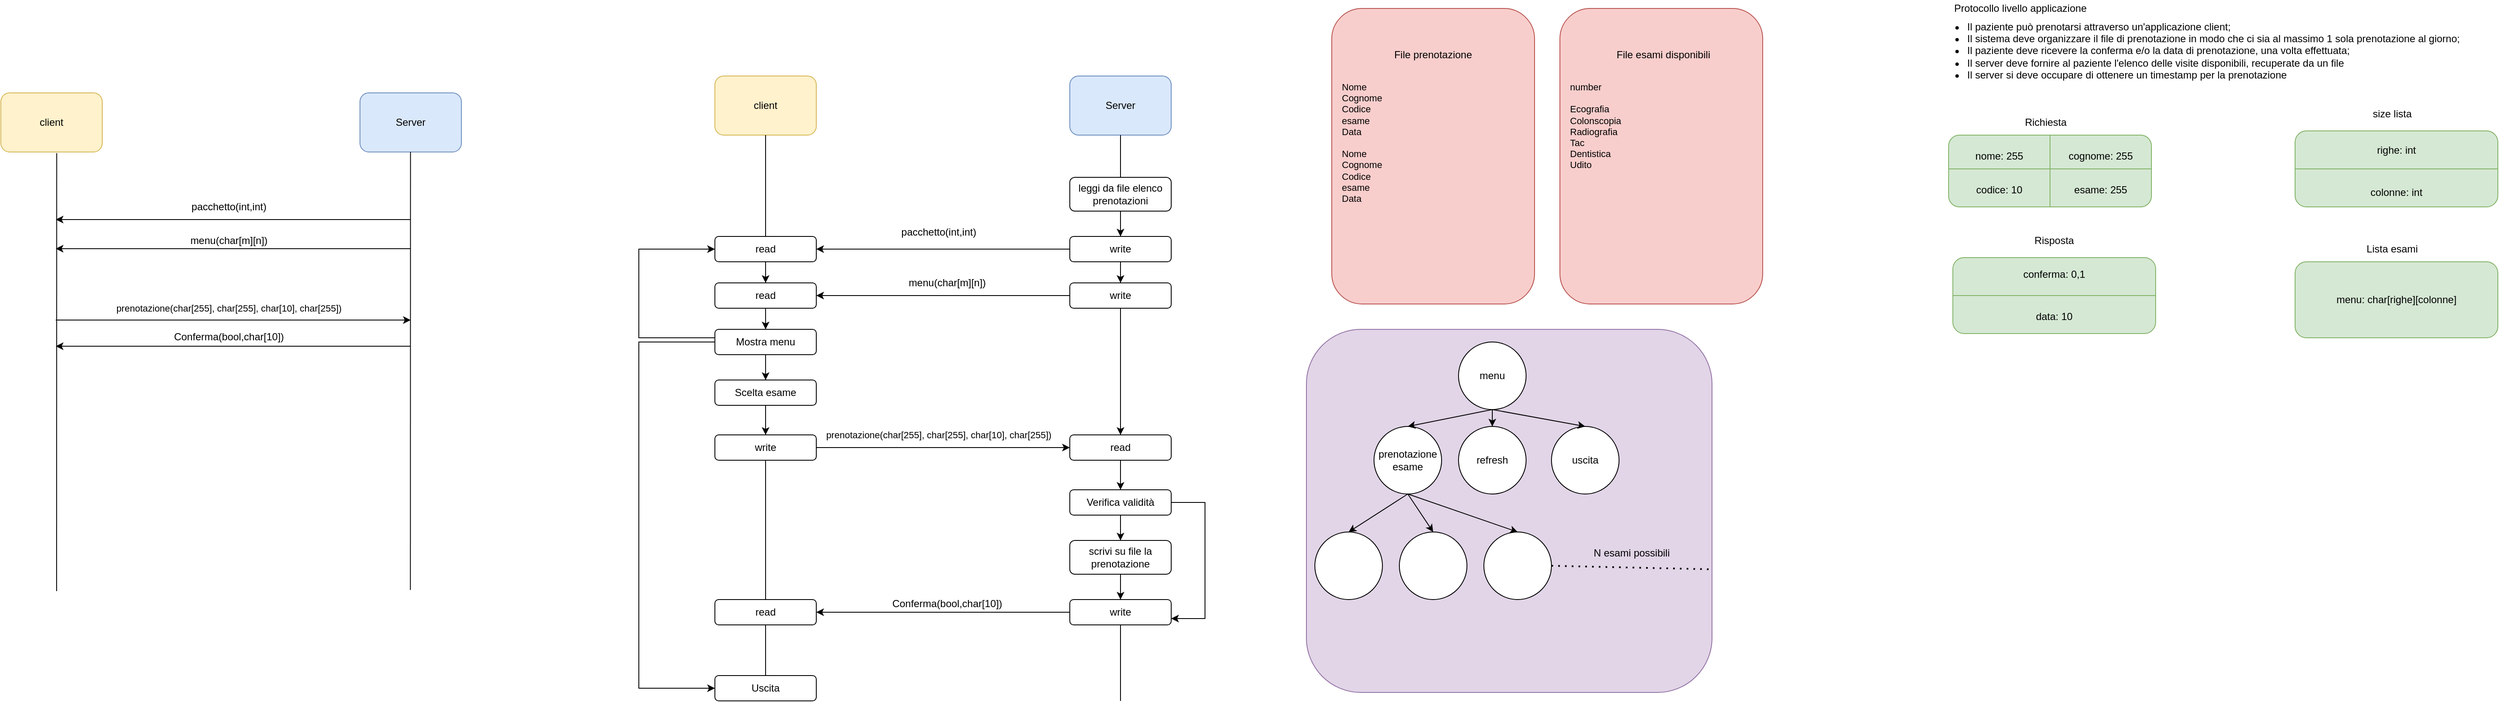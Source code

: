 <mxfile version="20.3.0" type="device"><diagram id="cP8hFyvTjrW4lQtAD-T5" name="Page-1"><mxGraphModel dx="1669" dy="521" grid="1" gridSize="10" guides="1" tooltips="1" connect="1" arrows="1" fold="1" page="1" pageScale="1" pageWidth="850" pageHeight="1100" math="0" shadow="0"><root><mxCell id="0"/><mxCell id="1" parent="0"/><mxCell id="togseeP03H3PIr2ilrOI-72" value="" style="endArrow=none;html=1;rounded=0;entryX=0.5;entryY=1;entryDx=0;entryDy=0;startArrow=none;" edge="1" parent="1" source="togseeP03H3PIr2ilrOI-52" target="togseeP03H3PIr2ilrOI-71"><mxGeometry width="50" height="50" relative="1" as="geometry"><mxPoint x="630" y="1030" as="sourcePoint"/><mxPoint x="629.5" y="280" as="targetPoint"/></mxGeometry></mxCell><mxCell id="togseeP03H3PIr2ilrOI-1" value="client" style="rounded=1;whiteSpace=wrap;html=1;fillColor=#fff2cc;strokeColor=#d6b656;" vertex="1" parent="1"><mxGeometry x="150" y="290" width="120" height="70" as="geometry"/></mxCell><mxCell id="togseeP03H3PIr2ilrOI-2" value="Server" style="rounded=1;whiteSpace=wrap;html=1;fillColor=#dae8fc;strokeColor=#6c8ebf;" vertex="1" parent="1"><mxGeometry x="570" y="290" width="120" height="70" as="geometry"/></mxCell><mxCell id="togseeP03H3PIr2ilrOI-3" value="" style="endArrow=none;html=1;rounded=0;entryX=0.5;entryY=1;entryDx=0;entryDy=0;startArrow=none;" edge="1" parent="1" source="togseeP03H3PIr2ilrOI-49" target="togseeP03H3PIr2ilrOI-1"><mxGeometry width="50" height="50" relative="1" as="geometry"><mxPoint x="210" y="1030" as="sourcePoint"/><mxPoint x="450" y="410" as="targetPoint"/></mxGeometry></mxCell><mxCell id="togseeP03H3PIr2ilrOI-4" value="" style="endArrow=none;html=1;rounded=0;startArrow=none;" edge="1" parent="1" source="togseeP03H3PIr2ilrOI-71"><mxGeometry width="50" height="50" relative="1" as="geometry"><mxPoint x="630" y="820" as="sourcePoint"/><mxPoint x="630" y="360" as="targetPoint"/></mxGeometry></mxCell><mxCell id="togseeP03H3PIr2ilrOI-5" value="" style="rounded=1;whiteSpace=wrap;html=1;fillColor=#f8cecc;strokeColor=#b85450;" vertex="1" parent="1"><mxGeometry x="880" y="210" width="240" height="350" as="geometry"/></mxCell><mxCell id="togseeP03H3PIr2ilrOI-7" value="File prenotazione" style="text;html=1;strokeColor=none;fillColor=none;align=center;verticalAlign=middle;whiteSpace=wrap;rounded=0;" vertex="1" parent="1"><mxGeometry x="945" y="250" width="110" height="30" as="geometry"/></mxCell><mxCell id="togseeP03H3PIr2ilrOI-110" style="edgeStyle=orthogonalEdgeStyle;rounded=0;orthogonalLoop=1;jettySize=auto;html=1;entryX=0;entryY=0.5;entryDx=0;entryDy=0;fontSize=11;" edge="1" parent="1" source="togseeP03H3PIr2ilrOI-8" target="togseeP03H3PIr2ilrOI-47"><mxGeometry relative="1" as="geometry"><Array as="points"><mxPoint x="60" y="605"/><mxPoint x="60" y="1015"/></Array></mxGeometry></mxCell><mxCell id="togseeP03H3PIr2ilrOI-111" style="edgeStyle=orthogonalEdgeStyle;rounded=0;orthogonalLoop=1;jettySize=auto;html=1;fontSize=11;" edge="1" parent="1" source="togseeP03H3PIr2ilrOI-8" target="togseeP03H3PIr2ilrOI-49"><mxGeometry relative="1" as="geometry"/></mxCell><mxCell id="togseeP03H3PIr2ilrOI-114" style="edgeStyle=orthogonalEdgeStyle;rounded=0;orthogonalLoop=1;jettySize=auto;html=1;entryX=0;entryY=0.5;entryDx=0;entryDy=0;fontSize=11;" edge="1" parent="1" source="togseeP03H3PIr2ilrOI-8" target="togseeP03H3PIr2ilrOI-95"><mxGeometry relative="1" as="geometry"><Array as="points"><mxPoint x="60" y="600"/><mxPoint x="60" y="495"/></Array></mxGeometry></mxCell><mxCell id="togseeP03H3PIr2ilrOI-8" value="Mostra menu" style="rounded=1;whiteSpace=wrap;html=1;" vertex="1" parent="1"><mxGeometry x="150" y="590" width="120" height="30" as="geometry"/></mxCell><mxCell id="togseeP03H3PIr2ilrOI-9" value="" style="rounded=1;whiteSpace=wrap;html=1;fillColor=#e1d5e7;strokeColor=#9673a6;" vertex="1" parent="1"><mxGeometry x="850" y="590" width="480" height="430" as="geometry"/></mxCell><mxCell id="togseeP03H3PIr2ilrOI-100" style="edgeStyle=orthogonalEdgeStyle;rounded=0;orthogonalLoop=1;jettySize=auto;html=1;fontSize=11;" edge="1" parent="1" source="togseeP03H3PIr2ilrOI-11" target="togseeP03H3PIr2ilrOI-98"><mxGeometry relative="1" as="geometry"/></mxCell><mxCell id="togseeP03H3PIr2ilrOI-11" value="" style="ellipse;whiteSpace=wrap;html=1;rounded=1;" vertex="1" parent="1"><mxGeometry x="1030" y="605" width="80" height="80" as="geometry"/></mxCell><mxCell id="togseeP03H3PIr2ilrOI-10" value="menu" style="text;html=1;strokeColor=none;fillColor=none;align=center;verticalAlign=middle;whiteSpace=wrap;rounded=0;" vertex="1" parent="1"><mxGeometry x="1040" y="630" width="60" height="30" as="geometry"/></mxCell><mxCell id="togseeP03H3PIr2ilrOI-12" value="" style="ellipse;whiteSpace=wrap;html=1;rounded=1;" vertex="1" parent="1"><mxGeometry x="930" y="705" width="80" height="80" as="geometry"/></mxCell><mxCell id="togseeP03H3PIr2ilrOI-13" value="" style="ellipse;whiteSpace=wrap;html=1;rounded=1;" vertex="1" parent="1"><mxGeometry x="1140" y="705" width="80" height="80" as="geometry"/></mxCell><mxCell id="togseeP03H3PIr2ilrOI-15" value="" style="endArrow=classic;html=1;rounded=0;entryX=0.5;entryY=0;entryDx=0;entryDy=0;exitX=0.5;exitY=1;exitDx=0;exitDy=0;" edge="1" parent="1" source="togseeP03H3PIr2ilrOI-11" target="togseeP03H3PIr2ilrOI-12"><mxGeometry width="50" height="50" relative="1" as="geometry"><mxPoint x="950" y="660" as="sourcePoint"/><mxPoint x="1000" y="610" as="targetPoint"/></mxGeometry></mxCell><mxCell id="togseeP03H3PIr2ilrOI-16" value="" style="endArrow=classic;html=1;rounded=0;entryX=0.5;entryY=0;entryDx=0;entryDy=0;exitX=0.5;exitY=1;exitDx=0;exitDy=0;" edge="1" parent="1" source="togseeP03H3PIr2ilrOI-11" target="togseeP03H3PIr2ilrOI-13"><mxGeometry width="50" height="50" relative="1" as="geometry"><mxPoint x="1080" y="695" as="sourcePoint"/><mxPoint x="980" y="715" as="targetPoint"/></mxGeometry></mxCell><mxCell id="togseeP03H3PIr2ilrOI-17" value="prenotazione&lt;br&gt;esame" style="text;html=1;strokeColor=none;fillColor=none;align=center;verticalAlign=middle;whiteSpace=wrap;rounded=0;" vertex="1" parent="1"><mxGeometry x="940" y="730" width="60" height="30" as="geometry"/></mxCell><mxCell id="togseeP03H3PIr2ilrOI-18" value="uscita" style="text;html=1;strokeColor=none;fillColor=none;align=center;verticalAlign=middle;whiteSpace=wrap;rounded=0;" vertex="1" parent="1"><mxGeometry x="1150" y="730" width="60" height="30" as="geometry"/></mxCell><mxCell id="togseeP03H3PIr2ilrOI-19" value="" style="ellipse;whiteSpace=wrap;html=1;rounded=1;" vertex="1" parent="1"><mxGeometry x="860" y="830" width="80" height="80" as="geometry"/></mxCell><mxCell id="togseeP03H3PIr2ilrOI-20" value="" style="ellipse;whiteSpace=wrap;html=1;rounded=1;" vertex="1" parent="1"><mxGeometry x="960" y="830" width="80" height="80" as="geometry"/></mxCell><mxCell id="togseeP03H3PIr2ilrOI-21" value="" style="ellipse;whiteSpace=wrap;html=1;rounded=1;" vertex="1" parent="1"><mxGeometry x="1060" y="830" width="80" height="80" as="geometry"/></mxCell><mxCell id="togseeP03H3PIr2ilrOI-22" value="" style="endArrow=none;dashed=1;html=1;dashPattern=1 3;strokeWidth=2;rounded=0;entryX=1.003;entryY=0.661;entryDx=0;entryDy=0;entryPerimeter=0;exitX=1;exitY=0.5;exitDx=0;exitDy=0;" edge="1" parent="1" source="togseeP03H3PIr2ilrOI-21" target="togseeP03H3PIr2ilrOI-9"><mxGeometry width="50" height="50" relative="1" as="geometry"><mxPoint x="1160" y="870" as="sourcePoint"/><mxPoint x="1210" y="820" as="targetPoint"/></mxGeometry></mxCell><mxCell id="togseeP03H3PIr2ilrOI-23" value="N esami possibili" style="text;html=1;strokeColor=none;fillColor=none;align=center;verticalAlign=middle;whiteSpace=wrap;rounded=0;" vertex="1" parent="1"><mxGeometry x="1180" y="840" width="110" height="30" as="geometry"/></mxCell><mxCell id="togseeP03H3PIr2ilrOI-24" value="" style="endArrow=classic;html=1;rounded=0;entryX=0.5;entryY=0;entryDx=0;entryDy=0;exitX=0.5;exitY=1;exitDx=0;exitDy=0;" edge="1" parent="1" source="togseeP03H3PIr2ilrOI-12" target="togseeP03H3PIr2ilrOI-19"><mxGeometry width="50" height="50" relative="1" as="geometry"><mxPoint x="1080" y="695" as="sourcePoint"/><mxPoint x="980" y="715" as="targetPoint"/></mxGeometry></mxCell><mxCell id="togseeP03H3PIr2ilrOI-25" value="" style="endArrow=classic;html=1;rounded=0;entryX=0.5;entryY=0;entryDx=0;entryDy=0;exitX=0.5;exitY=1;exitDx=0;exitDy=0;" edge="1" parent="1" source="togseeP03H3PIr2ilrOI-12" target="togseeP03H3PIr2ilrOI-20"><mxGeometry width="50" height="50" relative="1" as="geometry"><mxPoint x="980" y="795" as="sourcePoint"/><mxPoint x="910" y="840" as="targetPoint"/></mxGeometry></mxCell><mxCell id="togseeP03H3PIr2ilrOI-26" value="" style="endArrow=classic;html=1;rounded=0;entryX=0.5;entryY=0;entryDx=0;entryDy=0;exitX=0.5;exitY=1;exitDx=0;exitDy=0;" edge="1" parent="1" source="togseeP03H3PIr2ilrOI-12" target="togseeP03H3PIr2ilrOI-21"><mxGeometry width="50" height="50" relative="1" as="geometry"><mxPoint x="990" y="805" as="sourcePoint"/><mxPoint x="920" y="850" as="targetPoint"/></mxGeometry></mxCell><mxCell id="togseeP03H3PIr2ilrOI-27" value="" style="rounded=1;whiteSpace=wrap;html=1;fillColor=#f8cecc;strokeColor=#b85450;" vertex="1" parent="1"><mxGeometry x="1150" y="210" width="240" height="350" as="geometry"/></mxCell><mxCell id="togseeP03H3PIr2ilrOI-28" value="File esami disponibili" style="text;html=1;strokeColor=none;fillColor=none;align=center;verticalAlign=middle;whiteSpace=wrap;rounded=0;" vertex="1" parent="1"><mxGeometry x="1215" y="250" width="115" height="30" as="geometry"/></mxCell><mxCell id="togseeP03H3PIr2ilrOI-29" value="Protocollo livello applicazione" style="text;html=1;strokeColor=none;fillColor=none;align=center;verticalAlign=middle;whiteSpace=wrap;rounded=0;" vertex="1" parent="1"><mxGeometry x="1600" y="200" width="190" height="20" as="geometry"/></mxCell><mxCell id="togseeP03H3PIr2ilrOI-30" value="&lt;ul&gt;&lt;li&gt;Il paziente può prenotarsi attraverso un'applicazione client;&lt;/li&gt;&lt;li&gt;Il sistema deve organizzare il file di prenotazione in modo che ci sia al massimo 1 sola prenotazione al giorno;&lt;/li&gt;&lt;li&gt;Il paziente deve ricevere la conferma e/o la data di prenotazione, una volta effettuata;&lt;/li&gt;&lt;li&gt;Il server deve fornire al paziente l'elenco delle visite disponibili, recuperate da un file&lt;/li&gt;&lt;li&gt;Il server si deve occupare di ottenere un timestamp per la prenotazione&lt;/li&gt;&lt;/ul&gt;" style="text;html=1;strokeColor=none;fillColor=none;align=left;verticalAlign=middle;whiteSpace=wrap;rounded=0;" vertex="1" parent="1"><mxGeometry x="1590" y="200" width="640" height="120" as="geometry"/></mxCell><mxCell id="togseeP03H3PIr2ilrOI-34" value="" style="shape=internalStorage;whiteSpace=wrap;html=1;backgroundOutline=1;rounded=1;dx=120;dy=40;fillColor=#d5e8d4;strokeColor=#82b366;" vertex="1" parent="1"><mxGeometry x="1610" y="360" width="240" height="85" as="geometry"/></mxCell><mxCell id="togseeP03H3PIr2ilrOI-36" value="nome: 255" style="text;html=1;strokeColor=none;fillColor=none;align=center;verticalAlign=middle;whiteSpace=wrap;rounded=0;" vertex="1" parent="1"><mxGeometry x="1640" y="370" width="60" height="30" as="geometry"/></mxCell><mxCell id="togseeP03H3PIr2ilrOI-37" value="cognome: 255" style="text;html=1;strokeColor=none;fillColor=none;align=center;verticalAlign=middle;whiteSpace=wrap;rounded=0;" vertex="1" parent="1"><mxGeometry x="1750" y="370" width="80" height="30" as="geometry"/></mxCell><mxCell id="togseeP03H3PIr2ilrOI-38" value="codice: 10" style="text;html=1;strokeColor=none;fillColor=none;align=center;verticalAlign=middle;whiteSpace=wrap;rounded=0;" vertex="1" parent="1"><mxGeometry x="1640" y="410" width="60" height="30" as="geometry"/></mxCell><mxCell id="togseeP03H3PIr2ilrOI-39" value="esame: 255" style="text;html=1;strokeColor=none;fillColor=none;align=center;verticalAlign=middle;whiteSpace=wrap;rounded=0;" vertex="1" parent="1"><mxGeometry x="1755" y="410" width="70" height="30" as="geometry"/></mxCell><mxCell id="togseeP03H3PIr2ilrOI-40" value="Richiesta" style="text;html=1;strokeColor=none;fillColor=none;align=center;verticalAlign=middle;whiteSpace=wrap;rounded=0;" vertex="1" parent="1"><mxGeometry x="1695" y="330" width="60" height="30" as="geometry"/></mxCell><mxCell id="togseeP03H3PIr2ilrOI-42" value="Risposta" style="text;html=1;strokeColor=none;fillColor=none;align=center;verticalAlign=middle;whiteSpace=wrap;rounded=0;" vertex="1" parent="1"><mxGeometry x="1705" y="470" width="60" height="30" as="geometry"/></mxCell><mxCell id="togseeP03H3PIr2ilrOI-43" value="" style="rounded=1;whiteSpace=wrap;html=1;fillColor=#d5e8d4;strokeColor=#82b366;" vertex="1" parent="1"><mxGeometry x="1615" y="505" width="240" height="90" as="geometry"/></mxCell><mxCell id="togseeP03H3PIr2ilrOI-44" value="" style="endArrow=none;html=1;rounded=0;entryX=1;entryY=0.5;entryDx=0;entryDy=0;exitX=0;exitY=0.5;exitDx=0;exitDy=0;fillColor=#d5e8d4;strokeColor=#82b366;" edge="1" parent="1" source="togseeP03H3PIr2ilrOI-43" target="togseeP03H3PIr2ilrOI-43"><mxGeometry width="50" height="50" relative="1" as="geometry"><mxPoint x="1400" y="520" as="sourcePoint"/><mxPoint x="1450" y="470" as="targetPoint"/></mxGeometry></mxCell><mxCell id="togseeP03H3PIr2ilrOI-45" value="conferma: 0,1" style="text;html=1;strokeColor=none;fillColor=none;align=center;verticalAlign=middle;whiteSpace=wrap;rounded=0;" vertex="1" parent="1"><mxGeometry x="1690" y="510" width="90" height="30" as="geometry"/></mxCell><mxCell id="togseeP03H3PIr2ilrOI-46" value="data: 10" style="text;html=1;strokeColor=none;fillColor=none;align=center;verticalAlign=middle;whiteSpace=wrap;rounded=0;" vertex="1" parent="1"><mxGeometry x="1690" y="560" width="90" height="30" as="geometry"/></mxCell><mxCell id="togseeP03H3PIr2ilrOI-54" value="&lt;font style=&quot;font-size: 11px;&quot;&gt;prenotazione(char[255], char[255], char[10], char[255])&lt;/font&gt;" style="text;html=1;strokeColor=none;fillColor=none;align=center;verticalAlign=middle;whiteSpace=wrap;rounded=0;" vertex="1" parent="1"><mxGeometry x="260" y="700" width="310" height="30" as="geometry"/></mxCell><mxCell id="togseeP03H3PIr2ilrOI-109" style="edgeStyle=orthogonalEdgeStyle;rounded=0;orthogonalLoop=1;jettySize=auto;html=1;fontSize=11;" edge="1" parent="1" source="togseeP03H3PIr2ilrOI-55" target="togseeP03H3PIr2ilrOI-8"><mxGeometry relative="1" as="geometry"/></mxCell><mxCell id="togseeP03H3PIr2ilrOI-55" value="read" style="rounded=1;whiteSpace=wrap;html=1;" vertex="1" parent="1"><mxGeometry x="150" y="535" width="120" height="30" as="geometry"/></mxCell><mxCell id="togseeP03H3PIr2ilrOI-57" style="edgeStyle=orthogonalEdgeStyle;rounded=0;orthogonalLoop=1;jettySize=auto;html=1;entryX=1;entryY=0.5;entryDx=0;entryDy=0;" edge="1" parent="1" source="togseeP03H3PIr2ilrOI-56" target="togseeP03H3PIr2ilrOI-55"><mxGeometry relative="1" as="geometry"><mxPoint x="280" y="485" as="targetPoint"/></mxGeometry></mxCell><mxCell id="togseeP03H3PIr2ilrOI-117" style="edgeStyle=orthogonalEdgeStyle;rounded=0;orthogonalLoop=1;jettySize=auto;html=1;fontSize=11;" edge="1" parent="1" source="togseeP03H3PIr2ilrOI-56" target="togseeP03H3PIr2ilrOI-52"><mxGeometry relative="1" as="geometry"/></mxCell><mxCell id="togseeP03H3PIr2ilrOI-56" value="write" style="rounded=1;whiteSpace=wrap;html=1;" vertex="1" parent="1"><mxGeometry x="570" y="535" width="120" height="30" as="geometry"/></mxCell><mxCell id="togseeP03H3PIr2ilrOI-58" value="menu(char[m][n])" style="text;html=1;strokeColor=none;fillColor=none;align=center;verticalAlign=middle;whiteSpace=wrap;rounded=0;" vertex="1" parent="1"><mxGeometry x="370" y="520" width="110" height="30" as="geometry"/></mxCell><mxCell id="togseeP03H3PIr2ilrOI-70" value="Conferma(bool,char[10])" style="text;html=1;strokeColor=none;fillColor=none;align=center;verticalAlign=middle;whiteSpace=wrap;rounded=0;" vertex="1" parent="1"><mxGeometry x="360" y="900" width="130" height="30" as="geometry"/></mxCell><mxCell id="togseeP03H3PIr2ilrOI-103" style="edgeStyle=orthogonalEdgeStyle;rounded=0;orthogonalLoop=1;jettySize=auto;html=1;fontSize=11;" edge="1" parent="1" source="togseeP03H3PIr2ilrOI-71" target="togseeP03H3PIr2ilrOI-94"><mxGeometry relative="1" as="geometry"/></mxCell><mxCell id="togseeP03H3PIr2ilrOI-71" value="leggi da file elenco prenotazioni" style="rounded=1;whiteSpace=wrap;html=1;" vertex="1" parent="1"><mxGeometry x="570" y="410" width="120" height="40" as="geometry"/></mxCell><mxCell id="togseeP03H3PIr2ilrOI-86" value="menu: char[righe][colonne]" style="rounded=1;whiteSpace=wrap;html=1;fillColor=#d5e8d4;strokeColor=#82b366;" vertex="1" parent="1"><mxGeometry x="2020" y="510" width="240" height="90" as="geometry"/></mxCell><mxCell id="togseeP03H3PIr2ilrOI-88" value="" style="group" vertex="1" connectable="0" parent="1"><mxGeometry x="2020" y="355" width="240" height="90" as="geometry"/></mxCell><mxCell id="togseeP03H3PIr2ilrOI-81" value="" style="rounded=1;whiteSpace=wrap;html=1;fillColor=#d5e8d4;strokeColor=#82b366;" vertex="1" parent="togseeP03H3PIr2ilrOI-88"><mxGeometry width="240" height="90" as="geometry"/></mxCell><mxCell id="togseeP03H3PIr2ilrOI-82" value="" style="endArrow=none;html=1;rounded=0;entryX=1;entryY=0.5;entryDx=0;entryDy=0;exitX=0;exitY=0.5;exitDx=0;exitDy=0;fillColor=#d5e8d4;strokeColor=#82b366;" edge="1" parent="togseeP03H3PIr2ilrOI-88"><mxGeometry width="50" height="50" relative="1" as="geometry"><mxPoint y="45" as="sourcePoint"/><mxPoint x="240" y="45" as="targetPoint"/></mxGeometry></mxCell><mxCell id="togseeP03H3PIr2ilrOI-83" value="righe: int" style="text;html=1;strokeColor=none;fillColor=none;align=center;verticalAlign=middle;whiteSpace=wrap;rounded=0;" vertex="1" parent="togseeP03H3PIr2ilrOI-88"><mxGeometry x="75" y="7.5" width="90" height="30" as="geometry"/></mxCell><mxCell id="togseeP03H3PIr2ilrOI-84" value="colonne: int" style="text;html=1;strokeColor=none;fillColor=none;align=center;verticalAlign=middle;whiteSpace=wrap;rounded=0;" vertex="1" parent="togseeP03H3PIr2ilrOI-88"><mxGeometry x="75" y="57.5" width="90" height="30" as="geometry"/></mxCell><mxCell id="togseeP03H3PIr2ilrOI-90" value="size lista" style="text;html=1;strokeColor=none;fillColor=none;align=center;verticalAlign=middle;whiteSpace=wrap;rounded=0;" vertex="1" parent="1"><mxGeometry x="2105" y="320" width="60" height="30" as="geometry"/></mxCell><mxCell id="togseeP03H3PIr2ilrOI-91" value="Lista esami" style="text;html=1;strokeColor=none;fillColor=none;align=center;verticalAlign=middle;whiteSpace=wrap;rounded=0;" vertex="1" parent="1"><mxGeometry x="2085" y="480" width="100" height="30" as="geometry"/></mxCell><mxCell id="togseeP03H3PIr2ilrOI-96" style="edgeStyle=orthogonalEdgeStyle;rounded=0;orthogonalLoop=1;jettySize=auto;html=1;entryX=1;entryY=0.5;entryDx=0;entryDy=0;fontSize=11;" edge="1" parent="1" source="togseeP03H3PIr2ilrOI-94" target="togseeP03H3PIr2ilrOI-95"><mxGeometry relative="1" as="geometry"/></mxCell><mxCell id="togseeP03H3PIr2ilrOI-104" style="edgeStyle=orthogonalEdgeStyle;rounded=0;orthogonalLoop=1;jettySize=auto;html=1;entryX=0.5;entryY=0;entryDx=0;entryDy=0;fontSize=11;" edge="1" parent="1" source="togseeP03H3PIr2ilrOI-94" target="togseeP03H3PIr2ilrOI-56"><mxGeometry relative="1" as="geometry"/></mxCell><mxCell id="togseeP03H3PIr2ilrOI-94" value="write" style="rounded=1;whiteSpace=wrap;html=1;" vertex="1" parent="1"><mxGeometry x="570" y="480" width="120" height="30" as="geometry"/></mxCell><mxCell id="togseeP03H3PIr2ilrOI-105" style="edgeStyle=orthogonalEdgeStyle;rounded=0;orthogonalLoop=1;jettySize=auto;html=1;fontSize=11;" edge="1" parent="1" source="togseeP03H3PIr2ilrOI-95" target="togseeP03H3PIr2ilrOI-55"><mxGeometry relative="1" as="geometry"/></mxCell><mxCell id="togseeP03H3PIr2ilrOI-95" value="read" style="rounded=1;whiteSpace=wrap;html=1;" vertex="1" parent="1"><mxGeometry x="150" y="480" width="120" height="30" as="geometry"/></mxCell><mxCell id="togseeP03H3PIr2ilrOI-97" value="pacchetto(int,int)" style="text;html=1;strokeColor=none;fillColor=none;align=center;verticalAlign=middle;whiteSpace=wrap;rounded=0;" vertex="1" parent="1"><mxGeometry x="360" y="460" width="110" height="30" as="geometry"/></mxCell><mxCell id="togseeP03H3PIr2ilrOI-98" value="refresh" style="ellipse;whiteSpace=wrap;html=1;rounded=1;" vertex="1" parent="1"><mxGeometry x="1030" y="705" width="80" height="80" as="geometry"/></mxCell><mxCell id="togseeP03H3PIr2ilrOI-113" style="edgeStyle=orthogonalEdgeStyle;rounded=0;orthogonalLoop=1;jettySize=auto;html=1;entryX=0.5;entryY=0;entryDx=0;entryDy=0;fontSize=11;" edge="1" parent="1" source="togseeP03H3PIr2ilrOI-49" target="togseeP03H3PIr2ilrOI-51"><mxGeometry relative="1" as="geometry"/></mxCell><mxCell id="togseeP03H3PIr2ilrOI-49" value="Scelta esame" style="rounded=1;whiteSpace=wrap;html=1;" vertex="1" parent="1"><mxGeometry x="150" y="650" width="120" height="30" as="geometry"/></mxCell><mxCell id="togseeP03H3PIr2ilrOI-106" value="" style="endArrow=none;html=1;rounded=0;entryX=0.5;entryY=1;entryDx=0;entryDy=0;exitX=0.5;exitY=0;exitDx=0;exitDy=0;" edge="1" parent="1" source="togseeP03H3PIr2ilrOI-47" target="togseeP03H3PIr2ilrOI-49"><mxGeometry width="50" height="50" relative="1" as="geometry"><mxPoint x="210" y="1030" as="sourcePoint"/><mxPoint x="210" y="280" as="targetPoint"/></mxGeometry></mxCell><mxCell id="togseeP03H3PIr2ilrOI-47" value="Uscita" style="rounded=1;whiteSpace=wrap;html=1;" vertex="1" parent="1"><mxGeometry x="150" y="1000" width="120" height="30" as="geometry"/></mxCell><mxCell id="togseeP03H3PIr2ilrOI-62" value="read" style="rounded=1;whiteSpace=wrap;html=1;" vertex="1" parent="1"><mxGeometry x="150" y="910" width="120" height="30" as="geometry"/></mxCell><mxCell id="togseeP03H3PIr2ilrOI-118" style="edgeStyle=orthogonalEdgeStyle;rounded=0;orthogonalLoop=1;jettySize=auto;html=1;entryX=0;entryY=0.5;entryDx=0;entryDy=0;fontSize=11;" edge="1" parent="1" source="togseeP03H3PIr2ilrOI-51" target="togseeP03H3PIr2ilrOI-52"><mxGeometry relative="1" as="geometry"/></mxCell><mxCell id="togseeP03H3PIr2ilrOI-51" value="write" style="rounded=1;whiteSpace=wrap;html=1;" vertex="1" parent="1"><mxGeometry x="150" y="715" width="120" height="30" as="geometry"/></mxCell><mxCell id="togseeP03H3PIr2ilrOI-120" style="edgeStyle=orthogonalEdgeStyle;rounded=0;orthogonalLoop=1;jettySize=auto;html=1;fontSize=11;" edge="1" parent="1" source="togseeP03H3PIr2ilrOI-52" target="togseeP03H3PIr2ilrOI-60"><mxGeometry relative="1" as="geometry"/></mxCell><mxCell id="togseeP03H3PIr2ilrOI-52" value="read" style="rounded=1;whiteSpace=wrap;html=1;" vertex="1" parent="1"><mxGeometry x="570" y="715" width="120" height="30" as="geometry"/></mxCell><mxCell id="togseeP03H3PIr2ilrOI-116" value="" style="endArrow=none;html=1;rounded=0;entryX=0.5;entryY=1;entryDx=0;entryDy=0;startArrow=none;" edge="1" parent="1" source="togseeP03H3PIr2ilrOI-60" target="togseeP03H3PIr2ilrOI-52"><mxGeometry width="50" height="50" relative="1" as="geometry"><mxPoint x="630" y="1030.0" as="sourcePoint"/><mxPoint x="630" y="450" as="targetPoint"/></mxGeometry></mxCell><mxCell id="togseeP03H3PIr2ilrOI-121" style="edgeStyle=orthogonalEdgeStyle;rounded=0;orthogonalLoop=1;jettySize=auto;html=1;entryX=1;entryY=0.75;entryDx=0;entryDy=0;fontSize=11;" edge="1" parent="1" source="togseeP03H3PIr2ilrOI-60" target="togseeP03H3PIr2ilrOI-64"><mxGeometry relative="1" as="geometry"><Array as="points"><mxPoint x="730" y="795"/><mxPoint x="730" y="933"/></Array></mxGeometry></mxCell><mxCell id="togseeP03H3PIr2ilrOI-123" style="edgeStyle=orthogonalEdgeStyle;rounded=0;orthogonalLoop=1;jettySize=auto;html=1;fontSize=11;" edge="1" parent="1" source="togseeP03H3PIr2ilrOI-60" target="togseeP03H3PIr2ilrOI-61"><mxGeometry relative="1" as="geometry"/></mxCell><mxCell id="togseeP03H3PIr2ilrOI-60" value="Verifica validità" style="rounded=1;whiteSpace=wrap;html=1;" vertex="1" parent="1"><mxGeometry x="570" y="780" width="120" height="30" as="geometry"/></mxCell><mxCell id="togseeP03H3PIr2ilrOI-119" value="" style="endArrow=none;html=1;rounded=0;entryX=0.5;entryY=1;entryDx=0;entryDy=0;" edge="1" parent="1" target="togseeP03H3PIr2ilrOI-60"><mxGeometry width="50" height="50" relative="1" as="geometry"><mxPoint x="630" y="1030.0" as="sourcePoint"/><mxPoint x="630" y="745" as="targetPoint"/></mxGeometry></mxCell><mxCell id="togseeP03H3PIr2ilrOI-124" style="edgeStyle=orthogonalEdgeStyle;rounded=0;orthogonalLoop=1;jettySize=auto;html=1;fontSize=11;" edge="1" parent="1" source="togseeP03H3PIr2ilrOI-61" target="togseeP03H3PIr2ilrOI-64"><mxGeometry relative="1" as="geometry"/></mxCell><mxCell id="togseeP03H3PIr2ilrOI-61" value="scrivi su file la prenotazione" style="rounded=1;whiteSpace=wrap;html=1;" vertex="1" parent="1"><mxGeometry x="570" y="840" width="120" height="40" as="geometry"/></mxCell><mxCell id="togseeP03H3PIr2ilrOI-122" style="edgeStyle=orthogonalEdgeStyle;rounded=0;orthogonalLoop=1;jettySize=auto;html=1;entryX=1;entryY=0.5;entryDx=0;entryDy=0;fontSize=11;" edge="1" parent="1" source="togseeP03H3PIr2ilrOI-64" target="togseeP03H3PIr2ilrOI-62"><mxGeometry relative="1" as="geometry"/></mxCell><mxCell id="togseeP03H3PIr2ilrOI-64" value="write" style="rounded=1;whiteSpace=wrap;html=1;" vertex="1" parent="1"><mxGeometry x="570" y="910" width="120" height="30" as="geometry"/></mxCell><mxCell id="togseeP03H3PIr2ilrOI-127" value="client" style="rounded=1;whiteSpace=wrap;html=1;fillColor=#fff2cc;strokeColor=#d6b656;" vertex="1" parent="1"><mxGeometry x="-695" y="310" width="120" height="70" as="geometry"/></mxCell><mxCell id="togseeP03H3PIr2ilrOI-128" value="Server" style="rounded=1;whiteSpace=wrap;html=1;fillColor=#dae8fc;strokeColor=#6c8ebf;" vertex="1" parent="1"><mxGeometry x="-270" y="310" width="120" height="70" as="geometry"/></mxCell><mxCell id="togseeP03H3PIr2ilrOI-129" value="" style="endArrow=none;html=1;rounded=0;startArrow=none;entryX=0.551;entryY=1.02;entryDx=0;entryDy=0;entryPerimeter=0;" edge="1" parent="1" target="togseeP03H3PIr2ilrOI-127"><mxGeometry width="50" height="50" relative="1" as="geometry"><mxPoint x="-629" y="900" as="sourcePoint"/><mxPoint x="-636" y="380" as="targetPoint"/></mxGeometry></mxCell><mxCell id="togseeP03H3PIr2ilrOI-130" value="" style="endArrow=none;html=1;rounded=0;startArrow=none;entryX=0.551;entryY=1.02;entryDx=0;entryDy=0;entryPerimeter=0;" edge="1" parent="1"><mxGeometry width="50" height="50" relative="1" as="geometry"><mxPoint x="-210.34" y="898.6" as="sourcePoint"/><mxPoint x="-210.22" y="380.0" as="targetPoint"/></mxGeometry></mxCell><mxCell id="togseeP03H3PIr2ilrOI-131" style="edgeStyle=orthogonalEdgeStyle;rounded=0;orthogonalLoop=1;jettySize=auto;html=1;fontSize=11;" edge="1" parent="1"><mxGeometry relative="1" as="geometry"><mxPoint x="-210" y="460" as="sourcePoint"/><mxPoint x="-630" y="460" as="targetPoint"/></mxGeometry></mxCell><mxCell id="togseeP03H3PIr2ilrOI-132" value="pacchetto(int,int)" style="text;html=1;strokeColor=none;fillColor=none;align=center;verticalAlign=middle;whiteSpace=wrap;rounded=0;" vertex="1" parent="1"><mxGeometry x="-480" y="430" width="110" height="30" as="geometry"/></mxCell><mxCell id="togseeP03H3PIr2ilrOI-133" style="edgeStyle=orthogonalEdgeStyle;rounded=0;orthogonalLoop=1;jettySize=auto;html=1;fontSize=11;" edge="1" parent="1"><mxGeometry relative="1" as="geometry"><mxPoint x="-210" y="494.5" as="sourcePoint"/><mxPoint x="-630" y="494.5" as="targetPoint"/></mxGeometry></mxCell><mxCell id="togseeP03H3PIr2ilrOI-134" value="menu(char[m][n])" style="text;html=1;strokeColor=none;fillColor=none;align=center;verticalAlign=middle;whiteSpace=wrap;rounded=0;" vertex="1" parent="1"><mxGeometry x="-480" y="470" width="110" height="30" as="geometry"/></mxCell><mxCell id="togseeP03H3PIr2ilrOI-135" style="edgeStyle=orthogonalEdgeStyle;rounded=0;orthogonalLoop=1;jettySize=auto;html=1;fontSize=11;" edge="1" parent="1"><mxGeometry relative="1" as="geometry"><mxPoint x="-630" y="579" as="sourcePoint"/><mxPoint x="-210" y="579" as="targetPoint"/></mxGeometry></mxCell><mxCell id="togseeP03H3PIr2ilrOI-136" value="&lt;font style=&quot;font-size: 11px;&quot;&gt;prenotazione(char[255], char[255], char[10], char[255])&lt;/font&gt;" style="text;html=1;strokeColor=none;fillColor=none;align=center;verticalAlign=middle;whiteSpace=wrap;rounded=0;" vertex="1" parent="1"><mxGeometry x="-580" y="550" width="310" height="30" as="geometry"/></mxCell><mxCell id="togseeP03H3PIr2ilrOI-137" style="edgeStyle=orthogonalEdgeStyle;rounded=0;orthogonalLoop=1;jettySize=auto;html=1;fontSize=11;" edge="1" parent="1"><mxGeometry relative="1" as="geometry"><mxPoint x="-210" y="610" as="sourcePoint"/><mxPoint x="-630" y="610" as="targetPoint"/></mxGeometry></mxCell><mxCell id="togseeP03H3PIr2ilrOI-138" value="Conferma(bool,char[10])" style="text;html=1;strokeColor=none;fillColor=none;align=center;verticalAlign=middle;whiteSpace=wrap;rounded=0;" vertex="1" parent="1"><mxGeometry x="-490" y="584" width="130" height="30" as="geometry"/></mxCell><mxCell id="togseeP03H3PIr2ilrOI-139" value="Nome&lt;br&gt;Cognome&lt;br&gt;Codice&lt;br&gt;esame&lt;br&gt;Data&lt;br&gt;&lt;br&gt;Nome&lt;br&gt;Cognome&lt;br&gt;Codice&lt;br&gt;esame&lt;br&gt;Data" style="text;html=1;strokeColor=none;fillColor=none;align=left;verticalAlign=top;whiteSpace=wrap;rounded=0;fontSize=11;" vertex="1" parent="1"><mxGeometry x="890" y="290" width="100" height="150" as="geometry"/></mxCell><mxCell id="togseeP03H3PIr2ilrOI-140" value="number&lt;br&gt;&lt;br&gt;Ecografia&lt;br&gt;Colonscopia&lt;br&gt;Radiografia&lt;br&gt;Tac&lt;br&gt;Dentistica&lt;br&gt;Udito" style="text;html=1;strokeColor=none;fillColor=none;align=left;verticalAlign=top;whiteSpace=wrap;rounded=0;fontSize=11;" vertex="1" parent="1"><mxGeometry x="1160" y="290" width="100" height="150" as="geometry"/></mxCell></root></mxGraphModel></diagram></mxfile>